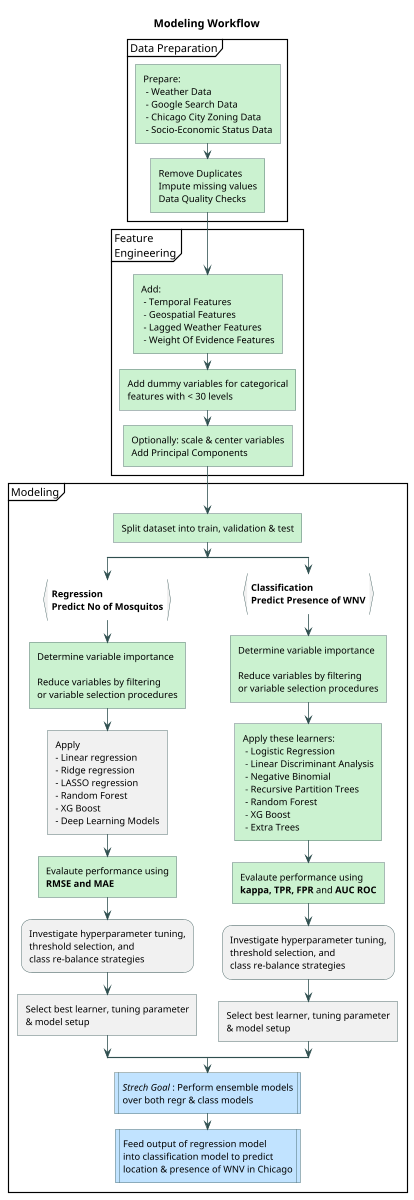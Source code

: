 @startuml
scale max 1200 height
skinparam activity {
 BorderColor DarkSlateGray
}
skinparam ArrowColor DarkSlateGray
title Modeling Workflow
partition "Data Preparation" {
#cbf2d0:Prepare:
 - Weather Data
 - Google Search Data
 - Chicago City Zoning Data
 - Socio-Economic Status Data]
#cbf2d0:Remove Duplicates
Impute missing values
Data Quality Checks]
}
partition "Feature\nEngineering" {
#cbf2d0:Add: 
 - Temporal Features
 - Geospatial Features
 - Lagged Weather Features
 - Weight Of Evidence Features]
#cbf2d0:Add dummy variables for categorical
features with < 30 levels]
#cbf2d0:Optionally: scale & center variables
Add Principal Components]
}
partition Modeling {
#cbf2d0:Split dataset into train, validation & test]
split 
:**Regression**
**Predict No of Mosquitos**}
#cbf2d0:Determine variable importance

Reduce variables by filtering
or variable selection procedures]
:Apply 
- Linear regression
- Ridge regression
- LASSO regression
- Random Forest
- XG Boost
- Deep Learning Models]
#cbf2d0:Evalaute performance using
**RMSE and MAE**]
:Investigate hyperparameter tuning,
threshold selection, and 
class re-balance strategies;
:Select best learner, tuning parameter 
& model setup]
split again
:**Classification**
**Predict Presence of WNV**}
#cbf2d0:Determine variable importance

Reduce variables by filtering
or variable selection procedures]
#cbf2d0:Apply these learners:
 - Logistic Regression
 - Linear Discriminant Analysis
 - Negative Binomial
 - Recursive Partition Trees
 - Random Forest
 - XG Boost
 - Extra Trees]
#cbf2d0:Evalaute performance using
**kappa, TPR, FPR** and **AUC ROC**]
:Investigate hyperparameter tuning,
threshold selection, and 
class re-balance strategies;
:Select best learner, tuning parameter 
& model setup]

split end
#c1e3ff://Strech Goal// : Perform ensemble models
over both regr & class models|
#c1e3ff:Feed output of regression model
into classification model to predict
location & presence of WNV in Chicago|
}
@enduml
